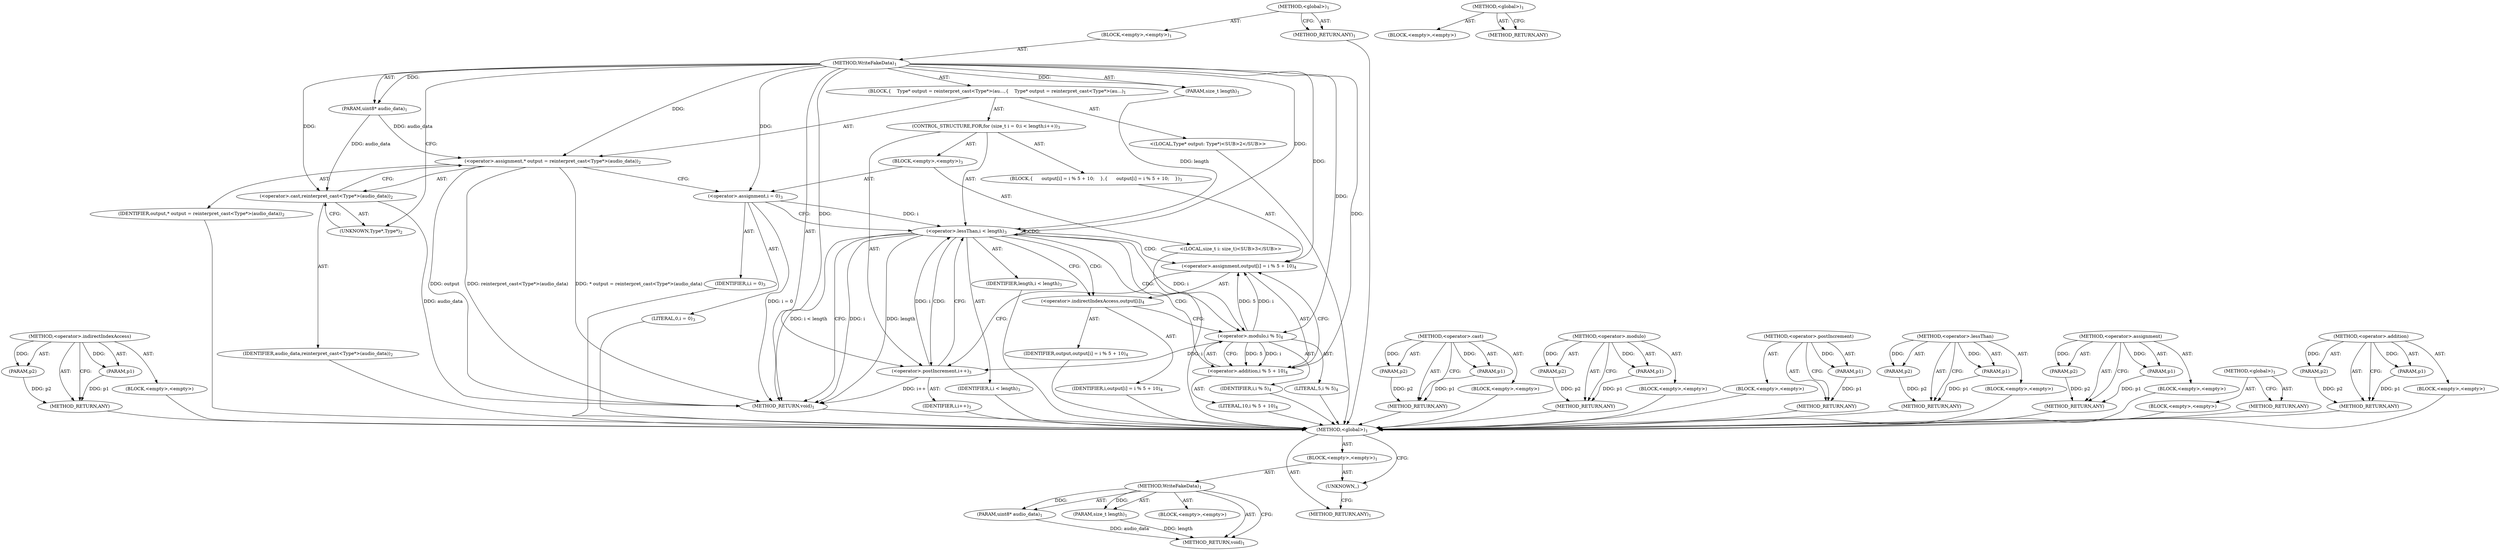 digraph "&lt;global&gt;" {
vulnerable_81 [label=<(METHOD,&lt;operator&gt;.indirectIndexAccess)>];
vulnerable_82 [label=<(PARAM,p1)>];
vulnerable_83 [label=<(PARAM,p2)>];
vulnerable_84 [label=<(BLOCK,&lt;empty&gt;,&lt;empty&gt;)>];
vulnerable_85 [label=<(METHOD_RETURN,ANY)>];
vulnerable_6 [label=<(METHOD,&lt;global&gt;)<SUB>1</SUB>>];
vulnerable_7 [label=<(BLOCK,&lt;empty&gt;,&lt;empty&gt;)<SUB>1</SUB>>];
vulnerable_8 [label=<(METHOD,WriteFakeData)<SUB>1</SUB>>];
vulnerable_9 [label=<(PARAM,uint8* audio_data)<SUB>1</SUB>>];
vulnerable_10 [label=<(PARAM,size_t length)<SUB>1</SUB>>];
vulnerable_11 [label=<(BLOCK,{
    Type* output = reinterpret_cast&lt;Type*&gt;(au...,{
    Type* output = reinterpret_cast&lt;Type*&gt;(au...)<SUB>1</SUB>>];
vulnerable_12 [label="<(LOCAL,Type* output: Type*)<SUB>2</SUB>>"];
vulnerable_13 [label=<(&lt;operator&gt;.assignment,* output = reinterpret_cast&lt;Type*&gt;(audio_data))<SUB>2</SUB>>];
vulnerable_14 [label=<(IDENTIFIER,output,* output = reinterpret_cast&lt;Type*&gt;(audio_data))<SUB>2</SUB>>];
vulnerable_15 [label=<(&lt;operator&gt;.cast,reinterpret_cast&lt;Type*&gt;(audio_data))<SUB>2</SUB>>];
vulnerable_16 [label=<(UNKNOWN,Type*,Type*)<SUB>2</SUB>>];
vulnerable_17 [label=<(IDENTIFIER,audio_data,reinterpret_cast&lt;Type*&gt;(audio_data))<SUB>2</SUB>>];
vulnerable_18 [label=<(CONTROL_STRUCTURE,FOR,for (size_t i = 0;i &lt; length;i++))<SUB>3</SUB>>];
vulnerable_19 [label=<(BLOCK,&lt;empty&gt;,&lt;empty&gt;)<SUB>3</SUB>>];
vulnerable_20 [label="<(LOCAL,size_t i: size_t)<SUB>3</SUB>>"];
vulnerable_21 [label=<(&lt;operator&gt;.assignment,i = 0)<SUB>3</SUB>>];
vulnerable_22 [label=<(IDENTIFIER,i,i = 0)<SUB>3</SUB>>];
vulnerable_23 [label=<(LITERAL,0,i = 0)<SUB>3</SUB>>];
vulnerable_24 [label=<(&lt;operator&gt;.lessThan,i &lt; length)<SUB>3</SUB>>];
vulnerable_25 [label=<(IDENTIFIER,i,i &lt; length)<SUB>3</SUB>>];
vulnerable_26 [label=<(IDENTIFIER,length,i &lt; length)<SUB>3</SUB>>];
vulnerable_27 [label=<(&lt;operator&gt;.postIncrement,i++)<SUB>3</SUB>>];
vulnerable_28 [label=<(IDENTIFIER,i,i++)<SUB>3</SUB>>];
vulnerable_29 [label=<(BLOCK,{
      output[i] = i % 5 + 10;
    },{
      output[i] = i % 5 + 10;
    })<SUB>3</SUB>>];
vulnerable_30 [label=<(&lt;operator&gt;.assignment,output[i] = i % 5 + 10)<SUB>4</SUB>>];
vulnerable_31 [label=<(&lt;operator&gt;.indirectIndexAccess,output[i])<SUB>4</SUB>>];
vulnerable_32 [label=<(IDENTIFIER,output,output[i] = i % 5 + 10)<SUB>4</SUB>>];
vulnerable_33 [label=<(IDENTIFIER,i,output[i] = i % 5 + 10)<SUB>4</SUB>>];
vulnerable_34 [label=<(&lt;operator&gt;.addition,i % 5 + 10)<SUB>4</SUB>>];
vulnerable_35 [label=<(&lt;operator&gt;.modulo,i % 5)<SUB>4</SUB>>];
vulnerable_36 [label=<(IDENTIFIER,i,i % 5)<SUB>4</SUB>>];
vulnerable_37 [label=<(LITERAL,5,i % 5)<SUB>4</SUB>>];
vulnerable_38 [label=<(LITERAL,10,i % 5 + 10)<SUB>4</SUB>>];
vulnerable_39 [label=<(METHOD_RETURN,void)<SUB>1</SUB>>];
vulnerable_41 [label=<(METHOD_RETURN,ANY)<SUB>1</SUB>>];
vulnerable_67 [label=<(METHOD,&lt;operator&gt;.cast)>];
vulnerable_68 [label=<(PARAM,p1)>];
vulnerable_69 [label=<(PARAM,p2)>];
vulnerable_70 [label=<(BLOCK,&lt;empty&gt;,&lt;empty&gt;)>];
vulnerable_71 [label=<(METHOD_RETURN,ANY)>];
vulnerable_91 [label=<(METHOD,&lt;operator&gt;.modulo)>];
vulnerable_92 [label=<(PARAM,p1)>];
vulnerable_93 [label=<(PARAM,p2)>];
vulnerable_94 [label=<(BLOCK,&lt;empty&gt;,&lt;empty&gt;)>];
vulnerable_95 [label=<(METHOD_RETURN,ANY)>];
vulnerable_77 [label=<(METHOD,&lt;operator&gt;.postIncrement)>];
vulnerable_78 [label=<(PARAM,p1)>];
vulnerable_79 [label=<(BLOCK,&lt;empty&gt;,&lt;empty&gt;)>];
vulnerable_80 [label=<(METHOD_RETURN,ANY)>];
vulnerable_72 [label=<(METHOD,&lt;operator&gt;.lessThan)>];
vulnerable_73 [label=<(PARAM,p1)>];
vulnerable_74 [label=<(PARAM,p2)>];
vulnerable_75 [label=<(BLOCK,&lt;empty&gt;,&lt;empty&gt;)>];
vulnerable_76 [label=<(METHOD_RETURN,ANY)>];
vulnerable_62 [label=<(METHOD,&lt;operator&gt;.assignment)>];
vulnerable_63 [label=<(PARAM,p1)>];
vulnerable_64 [label=<(PARAM,p2)>];
vulnerable_65 [label=<(BLOCK,&lt;empty&gt;,&lt;empty&gt;)>];
vulnerable_66 [label=<(METHOD_RETURN,ANY)>];
vulnerable_56 [label=<(METHOD,&lt;global&gt;)<SUB>1</SUB>>];
vulnerable_57 [label=<(BLOCK,&lt;empty&gt;,&lt;empty&gt;)>];
vulnerable_58 [label=<(METHOD_RETURN,ANY)>];
vulnerable_86 [label=<(METHOD,&lt;operator&gt;.addition)>];
vulnerable_87 [label=<(PARAM,p1)>];
vulnerable_88 [label=<(PARAM,p2)>];
vulnerable_89 [label=<(BLOCK,&lt;empty&gt;,&lt;empty&gt;)>];
vulnerable_90 [label=<(METHOD_RETURN,ANY)>];
fixed_6 [label=<(METHOD,&lt;global&gt;)<SUB>1</SUB>>];
fixed_7 [label=<(BLOCK,&lt;empty&gt;,&lt;empty&gt;)<SUB>1</SUB>>];
fixed_8 [label=<(METHOD,WriteFakeData)<SUB>1</SUB>>];
fixed_9 [label=<(PARAM,uint8* audio_data)<SUB>1</SUB>>];
fixed_10 [label=<(PARAM,size_t length)<SUB>1</SUB>>];
fixed_11 [label=<(BLOCK,&lt;empty&gt;,&lt;empty&gt;)>];
fixed_12 [label=<(METHOD_RETURN,void)<SUB>1</SUB>>];
fixed_14 [label=<(UNKNOWN,,)>];
fixed_15 [label=<(METHOD_RETURN,ANY)<SUB>1</SUB>>];
fixed_26 [label=<(METHOD,&lt;global&gt;)<SUB>1</SUB>>];
fixed_27 [label=<(BLOCK,&lt;empty&gt;,&lt;empty&gt;)>];
fixed_28 [label=<(METHOD_RETURN,ANY)>];
vulnerable_81 -> vulnerable_82  [key=0, label="AST: "];
vulnerable_81 -> vulnerable_82  [key=1, label="DDG: "];
vulnerable_81 -> vulnerable_84  [key=0, label="AST: "];
vulnerable_81 -> vulnerable_83  [key=0, label="AST: "];
vulnerable_81 -> vulnerable_83  [key=1, label="DDG: "];
vulnerable_81 -> vulnerable_85  [key=0, label="AST: "];
vulnerable_81 -> vulnerable_85  [key=1, label="CFG: "];
vulnerable_82 -> vulnerable_85  [key=0, label="DDG: p1"];
vulnerable_83 -> vulnerable_85  [key=0, label="DDG: p2"];
vulnerable_84 -> fixed_6  [key=0];
vulnerable_85 -> fixed_6  [key=0];
vulnerable_6 -> vulnerable_7  [key=0, label="AST: "];
vulnerable_6 -> vulnerable_41  [key=0, label="AST: "];
vulnerable_6 -> vulnerable_41  [key=1, label="CFG: "];
vulnerable_7 -> vulnerable_8  [key=0, label="AST: "];
vulnerable_8 -> vulnerable_9  [key=0, label="AST: "];
vulnerable_8 -> vulnerable_9  [key=1, label="DDG: "];
vulnerable_8 -> vulnerable_10  [key=0, label="AST: "];
vulnerable_8 -> vulnerable_10  [key=1, label="DDG: "];
vulnerable_8 -> vulnerable_11  [key=0, label="AST: "];
vulnerable_8 -> vulnerable_39  [key=0, label="AST: "];
vulnerable_8 -> vulnerable_16  [key=0, label="CFG: "];
vulnerable_8 -> vulnerable_13  [key=0, label="DDG: "];
vulnerable_8 -> vulnerable_15  [key=0, label="DDG: "];
vulnerable_8 -> vulnerable_21  [key=0, label="DDG: "];
vulnerable_8 -> vulnerable_24  [key=0, label="DDG: "];
vulnerable_8 -> vulnerable_27  [key=0, label="DDG: "];
vulnerable_8 -> vulnerable_30  [key=0, label="DDG: "];
vulnerable_8 -> vulnerable_34  [key=0, label="DDG: "];
vulnerable_8 -> vulnerable_35  [key=0, label="DDG: "];
vulnerable_9 -> vulnerable_13  [key=0, label="DDG: audio_data"];
vulnerable_9 -> vulnerable_15  [key=0, label="DDG: audio_data"];
vulnerable_10 -> vulnerable_24  [key=0, label="DDG: length"];
vulnerable_11 -> vulnerable_12  [key=0, label="AST: "];
vulnerable_11 -> vulnerable_13  [key=0, label="AST: "];
vulnerable_11 -> vulnerable_18  [key=0, label="AST: "];
vulnerable_12 -> fixed_6  [key=0];
vulnerable_13 -> vulnerable_14  [key=0, label="AST: "];
vulnerable_13 -> vulnerable_15  [key=0, label="AST: "];
vulnerable_13 -> vulnerable_21  [key=0, label="CFG: "];
vulnerable_13 -> vulnerable_39  [key=0, label="DDG: output"];
vulnerable_13 -> vulnerable_39  [key=1, label="DDG: reinterpret_cast&lt;Type*&gt;(audio_data)"];
vulnerable_13 -> vulnerable_39  [key=2, label="DDG: * output = reinterpret_cast&lt;Type*&gt;(audio_data)"];
vulnerable_14 -> fixed_6  [key=0];
vulnerable_15 -> vulnerable_16  [key=0, label="AST: "];
vulnerable_15 -> vulnerable_17  [key=0, label="AST: "];
vulnerable_15 -> vulnerable_13  [key=0, label="CFG: "];
vulnerable_15 -> vulnerable_39  [key=0, label="DDG: audio_data"];
vulnerable_16 -> vulnerable_15  [key=0, label="CFG: "];
vulnerable_17 -> fixed_6  [key=0];
vulnerable_18 -> vulnerable_19  [key=0, label="AST: "];
vulnerable_18 -> vulnerable_24  [key=0, label="AST: "];
vulnerable_18 -> vulnerable_27  [key=0, label="AST: "];
vulnerable_18 -> vulnerable_29  [key=0, label="AST: "];
vulnerable_19 -> vulnerable_20  [key=0, label="AST: "];
vulnerable_19 -> vulnerable_21  [key=0, label="AST: "];
vulnerable_20 -> fixed_6  [key=0];
vulnerable_21 -> vulnerable_22  [key=0, label="AST: "];
vulnerable_21 -> vulnerable_23  [key=0, label="AST: "];
vulnerable_21 -> vulnerable_24  [key=0, label="CFG: "];
vulnerable_21 -> vulnerable_24  [key=1, label="DDG: i"];
vulnerable_21 -> vulnerable_39  [key=0, label="DDG: i = 0"];
vulnerable_22 -> fixed_6  [key=0];
vulnerable_23 -> fixed_6  [key=0];
vulnerable_24 -> vulnerable_25  [key=0, label="AST: "];
vulnerable_24 -> vulnerable_26  [key=0, label="AST: "];
vulnerable_24 -> vulnerable_39  [key=0, label="CFG: "];
vulnerable_24 -> vulnerable_39  [key=1, label="DDG: i"];
vulnerable_24 -> vulnerable_39  [key=2, label="DDG: length"];
vulnerable_24 -> vulnerable_39  [key=3, label="DDG: i &lt; length"];
vulnerable_24 -> vulnerable_31  [key=0, label="CFG: "];
vulnerable_24 -> vulnerable_31  [key=1, label="CDG: "];
vulnerable_24 -> vulnerable_35  [key=0, label="DDG: i"];
vulnerable_24 -> vulnerable_35  [key=1, label="CDG: "];
vulnerable_24 -> vulnerable_24  [key=0, label="CDG: "];
vulnerable_24 -> vulnerable_30  [key=0, label="CDG: "];
vulnerable_24 -> vulnerable_34  [key=0, label="CDG: "];
vulnerable_24 -> vulnerable_27  [key=0, label="CDG: "];
vulnerable_25 -> fixed_6  [key=0];
vulnerable_26 -> fixed_6  [key=0];
vulnerable_27 -> vulnerable_28  [key=0, label="AST: "];
vulnerable_27 -> vulnerable_24  [key=0, label="CFG: "];
vulnerable_27 -> vulnerable_24  [key=1, label="DDG: i"];
vulnerable_27 -> vulnerable_39  [key=0, label="DDG: i++"];
vulnerable_28 -> fixed_6  [key=0];
vulnerable_29 -> vulnerable_30  [key=0, label="AST: "];
vulnerable_30 -> vulnerable_31  [key=0, label="AST: "];
vulnerable_30 -> vulnerable_34  [key=0, label="AST: "];
vulnerable_30 -> vulnerable_27  [key=0, label="CFG: "];
vulnerable_31 -> vulnerable_32  [key=0, label="AST: "];
vulnerable_31 -> vulnerable_33  [key=0, label="AST: "];
vulnerable_31 -> vulnerable_35  [key=0, label="CFG: "];
vulnerable_32 -> fixed_6  [key=0];
vulnerable_33 -> fixed_6  [key=0];
vulnerable_34 -> vulnerable_35  [key=0, label="AST: "];
vulnerable_34 -> vulnerable_38  [key=0, label="AST: "];
vulnerable_34 -> vulnerable_30  [key=0, label="CFG: "];
vulnerable_35 -> vulnerable_36  [key=0, label="AST: "];
vulnerable_35 -> vulnerable_37  [key=0, label="AST: "];
vulnerable_35 -> vulnerable_34  [key=0, label="CFG: "];
vulnerable_35 -> vulnerable_34  [key=1, label="DDG: i"];
vulnerable_35 -> vulnerable_34  [key=2, label="DDG: 5"];
vulnerable_35 -> vulnerable_27  [key=0, label="DDG: i"];
vulnerable_35 -> vulnerable_30  [key=0, label="DDG: i"];
vulnerable_35 -> vulnerable_30  [key=1, label="DDG: 5"];
vulnerable_36 -> fixed_6  [key=0];
vulnerable_37 -> fixed_6  [key=0];
vulnerable_38 -> fixed_6  [key=0];
vulnerable_39 -> fixed_6  [key=0];
vulnerable_41 -> fixed_6  [key=0];
vulnerable_67 -> vulnerable_68  [key=0, label="AST: "];
vulnerable_67 -> vulnerable_68  [key=1, label="DDG: "];
vulnerable_67 -> vulnerable_70  [key=0, label="AST: "];
vulnerable_67 -> vulnerable_69  [key=0, label="AST: "];
vulnerable_67 -> vulnerable_69  [key=1, label="DDG: "];
vulnerable_67 -> vulnerable_71  [key=0, label="AST: "];
vulnerable_67 -> vulnerable_71  [key=1, label="CFG: "];
vulnerable_68 -> vulnerable_71  [key=0, label="DDG: p1"];
vulnerable_69 -> vulnerable_71  [key=0, label="DDG: p2"];
vulnerable_70 -> fixed_6  [key=0];
vulnerable_71 -> fixed_6  [key=0];
vulnerable_91 -> vulnerable_92  [key=0, label="AST: "];
vulnerable_91 -> vulnerable_92  [key=1, label="DDG: "];
vulnerable_91 -> vulnerable_94  [key=0, label="AST: "];
vulnerable_91 -> vulnerable_93  [key=0, label="AST: "];
vulnerable_91 -> vulnerable_93  [key=1, label="DDG: "];
vulnerable_91 -> vulnerable_95  [key=0, label="AST: "];
vulnerable_91 -> vulnerable_95  [key=1, label="CFG: "];
vulnerable_92 -> vulnerable_95  [key=0, label="DDG: p1"];
vulnerable_93 -> vulnerable_95  [key=0, label="DDG: p2"];
vulnerable_94 -> fixed_6  [key=0];
vulnerable_95 -> fixed_6  [key=0];
vulnerable_77 -> vulnerable_78  [key=0, label="AST: "];
vulnerable_77 -> vulnerable_78  [key=1, label="DDG: "];
vulnerable_77 -> vulnerable_79  [key=0, label="AST: "];
vulnerable_77 -> vulnerable_80  [key=0, label="AST: "];
vulnerable_77 -> vulnerable_80  [key=1, label="CFG: "];
vulnerable_78 -> vulnerable_80  [key=0, label="DDG: p1"];
vulnerable_79 -> fixed_6  [key=0];
vulnerable_80 -> fixed_6  [key=0];
vulnerable_72 -> vulnerable_73  [key=0, label="AST: "];
vulnerable_72 -> vulnerable_73  [key=1, label="DDG: "];
vulnerable_72 -> vulnerable_75  [key=0, label="AST: "];
vulnerable_72 -> vulnerable_74  [key=0, label="AST: "];
vulnerable_72 -> vulnerable_74  [key=1, label="DDG: "];
vulnerable_72 -> vulnerable_76  [key=0, label="AST: "];
vulnerable_72 -> vulnerable_76  [key=1, label="CFG: "];
vulnerable_73 -> vulnerable_76  [key=0, label="DDG: p1"];
vulnerable_74 -> vulnerable_76  [key=0, label="DDG: p2"];
vulnerable_75 -> fixed_6  [key=0];
vulnerable_76 -> fixed_6  [key=0];
vulnerable_62 -> vulnerable_63  [key=0, label="AST: "];
vulnerable_62 -> vulnerable_63  [key=1, label="DDG: "];
vulnerable_62 -> vulnerable_65  [key=0, label="AST: "];
vulnerable_62 -> vulnerable_64  [key=0, label="AST: "];
vulnerable_62 -> vulnerable_64  [key=1, label="DDG: "];
vulnerable_62 -> vulnerable_66  [key=0, label="AST: "];
vulnerable_62 -> vulnerable_66  [key=1, label="CFG: "];
vulnerable_63 -> vulnerable_66  [key=0, label="DDG: p1"];
vulnerable_64 -> vulnerable_66  [key=0, label="DDG: p2"];
vulnerable_65 -> fixed_6  [key=0];
vulnerable_66 -> fixed_6  [key=0];
vulnerable_56 -> vulnerable_57  [key=0, label="AST: "];
vulnerable_56 -> vulnerable_58  [key=0, label="AST: "];
vulnerable_56 -> vulnerable_58  [key=1, label="CFG: "];
vulnerable_57 -> fixed_6  [key=0];
vulnerable_58 -> fixed_6  [key=0];
vulnerable_86 -> vulnerable_87  [key=0, label="AST: "];
vulnerable_86 -> vulnerable_87  [key=1, label="DDG: "];
vulnerable_86 -> vulnerable_89  [key=0, label="AST: "];
vulnerable_86 -> vulnerable_88  [key=0, label="AST: "];
vulnerable_86 -> vulnerable_88  [key=1, label="DDG: "];
vulnerable_86 -> vulnerable_90  [key=0, label="AST: "];
vulnerable_86 -> vulnerable_90  [key=1, label="CFG: "];
vulnerable_87 -> vulnerable_90  [key=0, label="DDG: p1"];
vulnerable_88 -> vulnerable_90  [key=0, label="DDG: p2"];
vulnerable_89 -> fixed_6  [key=0];
vulnerable_90 -> fixed_6  [key=0];
fixed_6 -> fixed_7  [key=0, label="AST: "];
fixed_6 -> fixed_15  [key=0, label="AST: "];
fixed_6 -> fixed_14  [key=0, label="CFG: "];
fixed_7 -> fixed_8  [key=0, label="AST: "];
fixed_7 -> fixed_14  [key=0, label="AST: "];
fixed_8 -> fixed_9  [key=0, label="AST: "];
fixed_8 -> fixed_9  [key=1, label="DDG: "];
fixed_8 -> fixed_10  [key=0, label="AST: "];
fixed_8 -> fixed_10  [key=1, label="DDG: "];
fixed_8 -> fixed_11  [key=0, label="AST: "];
fixed_8 -> fixed_12  [key=0, label="AST: "];
fixed_8 -> fixed_12  [key=1, label="CFG: "];
fixed_9 -> fixed_12  [key=0, label="DDG: audio_data"];
fixed_10 -> fixed_12  [key=0, label="DDG: length"];
fixed_14 -> fixed_15  [key=0, label="CFG: "];
fixed_26 -> fixed_27  [key=0, label="AST: "];
fixed_26 -> fixed_28  [key=0, label="AST: "];
fixed_26 -> fixed_28  [key=1, label="CFG: "];
}
